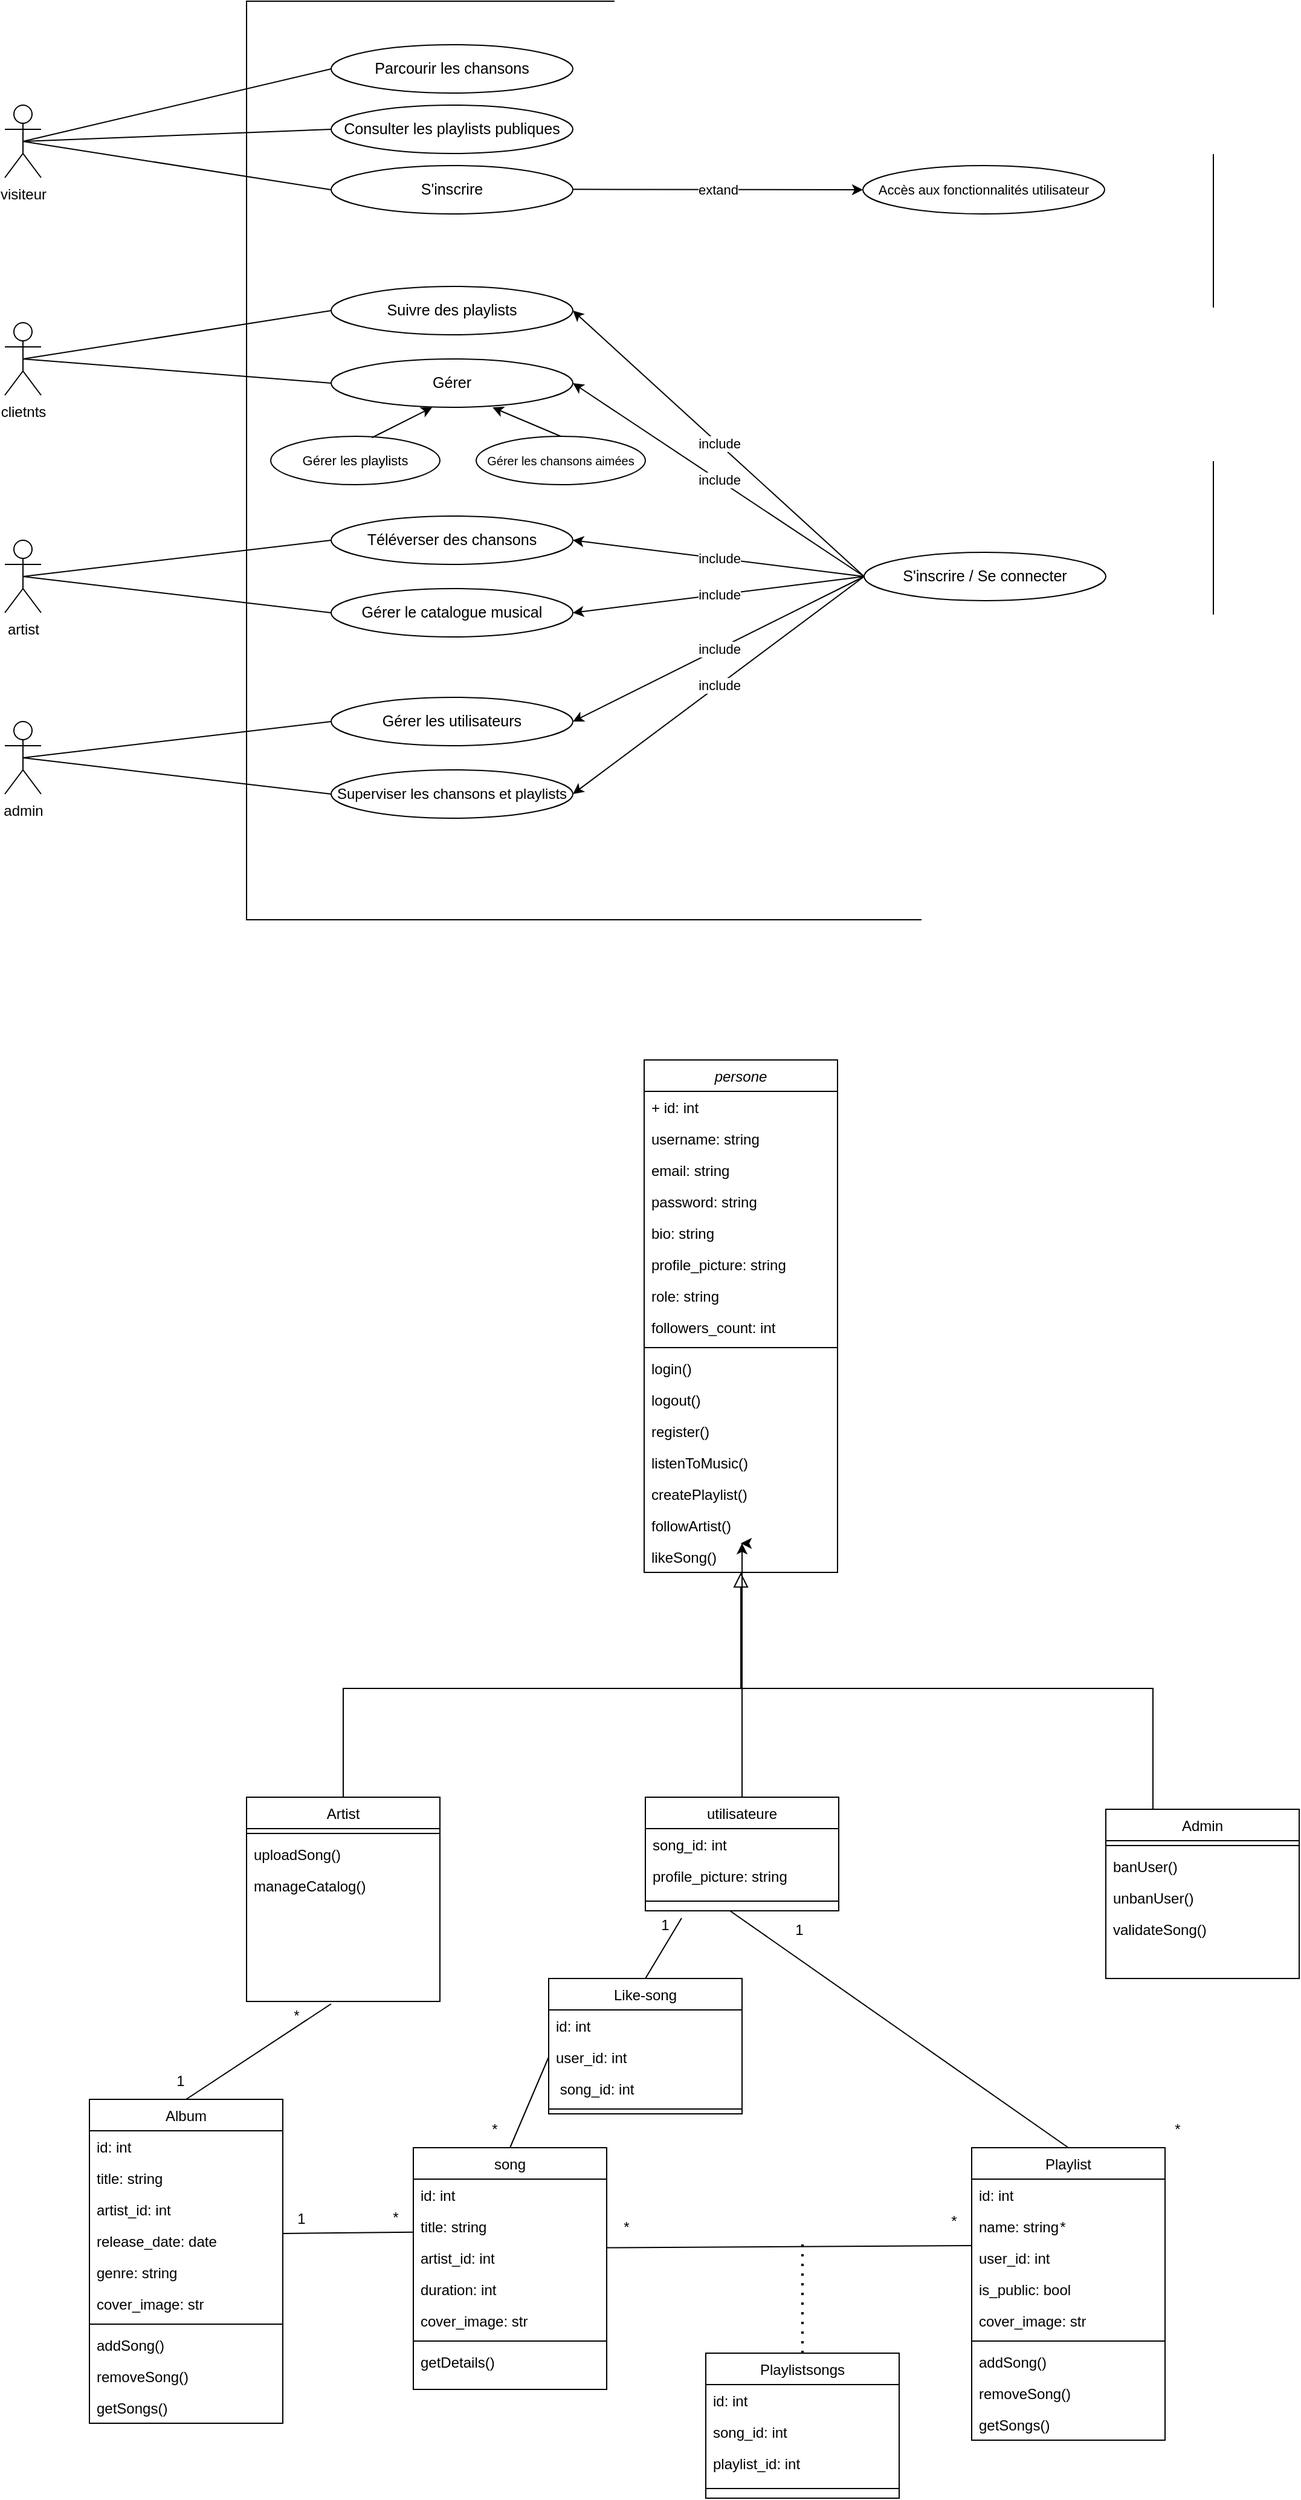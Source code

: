 <mxfile version="26.0.11">
  <diagram name="Page-1" id="Yqp9j384ZSgw9LOX9UVN">
    <mxGraphModel dx="1832" dy="1028" grid="1" gridSize="10" guides="1" tooltips="1" connect="1" arrows="1" fold="1" page="1" pageScale="1" pageWidth="690" pageHeight="980" math="0" shadow="0">
      <root>
        <mxCell id="0" />
        <mxCell id="1" parent="0" />
        <mxCell id="VWK9vV6xKGaI-BZMNO_l-1" value="visiteur" style="shape=umlActor;verticalLabelPosition=bottom;verticalAlign=top;html=1;outlineConnect=0;" parent="1" vertex="1">
          <mxGeometry x="110" y="220" width="30" height="60" as="geometry" />
        </mxCell>
        <mxCell id="VWK9vV6xKGaI-BZMNO_l-2" value="clietnts" style="shape=umlActor;verticalLabelPosition=bottom;verticalAlign=top;html=1;outlineConnect=0;" parent="1" vertex="1">
          <mxGeometry x="110" y="400" width="30" height="60" as="geometry" />
        </mxCell>
        <mxCell id="VWK9vV6xKGaI-BZMNO_l-3" value="admin" style="shape=umlActor;verticalLabelPosition=bottom;verticalAlign=top;html=1;outlineConnect=0;" parent="1" vertex="1">
          <mxGeometry x="110" y="730" width="30" height="60" as="geometry" />
        </mxCell>
        <mxCell id="VWK9vV6xKGaI-BZMNO_l-4" value="" style="rounded=0;whiteSpace=wrap;html=1;" parent="1" vertex="1">
          <mxGeometry x="310" y="134" width="800" height="760" as="geometry" />
        </mxCell>
        <mxCell id="VWK9vV6xKGaI-BZMNO_l-5" value="&lt;pre style=&quot;font-family: var(--ds-font-family-code); overflow: auto; padding: calc(var(--ds-md-zoom)*8px)calc(var(--ds-md-zoom)*12px); text-wrap-mode: wrap; word-break: break-all; font-size: 12.573px; text-align: start; margin-top: 0px !important; margin-bottom: 0px !important;&quot;&gt;Parcourir les chansons&lt;/pre&gt;" style="ellipse;whiteSpace=wrap;html=1;" parent="1" vertex="1">
          <mxGeometry x="380" y="170" width="200" height="40" as="geometry" />
        </mxCell>
        <mxCell id="VWK9vV6xKGaI-BZMNO_l-6" value="&lt;pre style=&quot;font-family: var(--ds-font-family-code); overflow: auto; padding: calc(var(--ds-md-zoom)*8px)calc(var(--ds-md-zoom)*12px); text-wrap-mode: wrap; word-break: break-all; font-size: 12.573px; text-align: start; margin-top: 0px !important; margin-bottom: 0px !important;&quot;&gt;Consulter les playlists publiques&lt;/pre&gt;" style="ellipse;whiteSpace=wrap;html=1;" parent="1" vertex="1">
          <mxGeometry x="380" y="220" width="200" height="40" as="geometry" />
        </mxCell>
        <mxCell id="VWK9vV6xKGaI-BZMNO_l-8" value="&lt;pre style=&quot;font-family: var(--ds-font-family-code); overflow: auto; padding: calc(var(--ds-md-zoom)*8px)calc(var(--ds-md-zoom)*12px); text-wrap-mode: wrap; word-break: break-all; font-size: 12.573px; text-align: start; margin-top: 0px !important; margin-bottom: 0px !important;&quot;&gt;Gérer&lt;/pre&gt;" style="ellipse;whiteSpace=wrap;html=1;" parent="1" vertex="1">
          <mxGeometry x="380" y="430" width="200" height="40" as="geometry" />
        </mxCell>
        <mxCell id="VWK9vV6xKGaI-BZMNO_l-9" value="&lt;pre style=&quot;font-family: var(--ds-font-family-code); overflow: auto; padding: calc(var(--ds-md-zoom)*8px)calc(var(--ds-md-zoom)*12px); text-wrap-mode: wrap; word-break: break-all; font-size: 12.573px; text-align: start; margin-top: 0px !important; margin-bottom: 0px !important;&quot;&gt;Téléverser des chansons&lt;/pre&gt;" style="ellipse;whiteSpace=wrap;html=1;" parent="1" vertex="1">
          <mxGeometry x="380" y="560" width="200" height="40" as="geometry" />
        </mxCell>
        <mxCell id="VWK9vV6xKGaI-BZMNO_l-10" value="&lt;pre style=&quot;font-family: var(--ds-font-family-code); overflow: auto; padding: calc(var(--ds-md-zoom)*8px)calc(var(--ds-md-zoom)*12px); text-wrap-mode: wrap; word-break: break-all; font-size: 12.573px; text-align: start; margin-top: 0px !important; margin-bottom: 0px !important;&quot;&gt;Gérer le catalogue musical&lt;/pre&gt;" style="ellipse;whiteSpace=wrap;html=1;" parent="1" vertex="1">
          <mxGeometry x="380" y="620" width="200" height="40" as="geometry" />
        </mxCell>
        <mxCell id="VWK9vV6xKGaI-BZMNO_l-12" value="&lt;pre style=&quot;font-family: var(--ds-font-family-code); overflow: auto; padding: calc(var(--ds-md-zoom)*8px)calc(var(--ds-md-zoom)*12px); text-wrap-mode: wrap; word-break: break-all; font-size: 12.573px; text-align: start; margin-top: 0px !important; margin-bottom: 0px !important;&quot;&gt;Suivre des playlists&lt;/pre&gt;" style="ellipse;whiteSpace=wrap;html=1;" parent="1" vertex="1">
          <mxGeometry x="380" y="370" width="200" height="40" as="geometry" />
        </mxCell>
        <mxCell id="VWK9vV6xKGaI-BZMNO_l-13" value="artist" style="shape=umlActor;verticalLabelPosition=bottom;verticalAlign=top;html=1;outlineConnect=0;" parent="1" vertex="1">
          <mxGeometry x="110" y="580" width="30" height="60" as="geometry" />
        </mxCell>
        <mxCell id="VWK9vV6xKGaI-BZMNO_l-14" value="&lt;pre style=&quot;font-family: var(--ds-font-family-code); overflow: auto; padding: calc(var(--ds-md-zoom)*8px)calc(var(--ds-md-zoom)*12px); text-wrap-mode: wrap; word-break: break-all; font-size: 12.573px; text-align: start; margin-top: 0px !important; margin-bottom: 0px !important;&quot;&gt;&lt;pre style=&quot;font-family: var(--ds-font-family-code); overflow: auto; padding: calc(var(--ds-md-zoom)*8px)calc(var(--ds-md-zoom)*12px); text-wrap-mode: wrap; word-break: break-all; margin-top: 0px !important; margin-bottom: 0px !important;&quot;&gt;Gérer les utilisateurs&lt;/pre&gt;&lt;/pre&gt;" style="ellipse;whiteSpace=wrap;html=1;" parent="1" vertex="1">
          <mxGeometry x="380" y="710" width="200" height="40" as="geometry" />
        </mxCell>
        <mxCell id="VWK9vV6xKGaI-BZMNO_l-15" value="&lt;pre style=&quot;font-family: var(--ds-font-family-code); overflow: auto; padding: calc(var(--ds-md-zoom)*8px)calc(var(--ds-md-zoom)*12px); text-wrap-mode: wrap; word-break: break-all; text-align: start; margin-top: 0px !important; margin-bottom: 0px !important;&quot;&gt;&lt;pre style=&quot;font-family: var(--ds-font-family-code); overflow: auto; padding: calc(var(--ds-md-zoom)*8px)calc(var(--ds-md-zoom)*12px); text-wrap-mode: wrap; word-break: break-all; margin-top: 0px !important; margin-bottom: 0px !important;&quot;&gt;&lt;font&gt;Superviser les chansons et playlists&lt;/font&gt;&lt;/pre&gt;&lt;/pre&gt;" style="ellipse;whiteSpace=wrap;html=1;" parent="1" vertex="1">
          <mxGeometry x="380" y="770" width="200" height="40" as="geometry" />
        </mxCell>
        <mxCell id="VWK9vV6xKGaI-BZMNO_l-16" value="" style="endArrow=none;html=1;rounded=0;exitX=0.5;exitY=0.5;exitDx=0;exitDy=0;exitPerimeter=0;entryX=0;entryY=0.5;entryDx=0;entryDy=0;" parent="1" source="VWK9vV6xKGaI-BZMNO_l-1" target="VWK9vV6xKGaI-BZMNO_l-5" edge="1">
          <mxGeometry width="50" height="50" relative="1" as="geometry">
            <mxPoint x="590" y="470" as="sourcePoint" />
            <mxPoint x="640" y="420" as="targetPoint" />
          </mxGeometry>
        </mxCell>
        <mxCell id="VWK9vV6xKGaI-BZMNO_l-18" value="" style="endArrow=none;html=1;rounded=0;exitX=0.5;exitY=0.5;exitDx=0;exitDy=0;exitPerimeter=0;entryX=0;entryY=0.5;entryDx=0;entryDy=0;" parent="1" source="VWK9vV6xKGaI-BZMNO_l-1" target="VWK9vV6xKGaI-BZMNO_l-6" edge="1">
          <mxGeometry width="50" height="50" relative="1" as="geometry">
            <mxPoint x="135" y="260" as="sourcePoint" />
            <mxPoint x="390" y="220" as="targetPoint" />
          </mxGeometry>
        </mxCell>
        <mxCell id="VWK9vV6xKGaI-BZMNO_l-20" value="" style="endArrow=none;html=1;rounded=0;exitX=0.5;exitY=0.5;exitDx=0;exitDy=0;exitPerimeter=0;entryX=0;entryY=0.5;entryDx=0;entryDy=0;" parent="1" source="VWK9vV6xKGaI-BZMNO_l-2" target="VWK9vV6xKGaI-BZMNO_l-8" edge="1">
          <mxGeometry width="50" height="50" relative="1" as="geometry">
            <mxPoint x="135" y="440" as="sourcePoint" />
            <mxPoint x="390" y="370" as="targetPoint" />
          </mxGeometry>
        </mxCell>
        <mxCell id="VWK9vV6xKGaI-BZMNO_l-22" value="" style="endArrow=none;html=1;rounded=0;exitX=0.5;exitY=0.5;exitDx=0;exitDy=0;exitPerimeter=0;entryX=0;entryY=0.5;entryDx=0;entryDy=0;" parent="1" source="VWK9vV6xKGaI-BZMNO_l-2" target="VWK9vV6xKGaI-BZMNO_l-12" edge="1">
          <mxGeometry width="50" height="50" relative="1" as="geometry">
            <mxPoint x="135" y="440" as="sourcePoint" />
            <mxPoint x="390" y="473" as="targetPoint" />
          </mxGeometry>
        </mxCell>
        <mxCell id="VWK9vV6xKGaI-BZMNO_l-23" value="" style="endArrow=none;html=1;rounded=0;exitX=0.5;exitY=0.5;exitDx=0;exitDy=0;exitPerimeter=0;entryX=0;entryY=0.5;entryDx=0;entryDy=0;" parent="1" source="VWK9vV6xKGaI-BZMNO_l-13" target="VWK9vV6xKGaI-BZMNO_l-9" edge="1">
          <mxGeometry width="50" height="50" relative="1" as="geometry">
            <mxPoint x="135" y="440" as="sourcePoint" />
            <mxPoint x="390" y="524" as="targetPoint" />
          </mxGeometry>
        </mxCell>
        <mxCell id="VWK9vV6xKGaI-BZMNO_l-24" value="" style="endArrow=none;html=1;rounded=0;exitX=0.5;exitY=0.5;exitDx=0;exitDy=0;exitPerimeter=0;entryX=0;entryY=0.5;entryDx=0;entryDy=0;" parent="1" source="VWK9vV6xKGaI-BZMNO_l-13" target="VWK9vV6xKGaI-BZMNO_l-10" edge="1">
          <mxGeometry width="50" height="50" relative="1" as="geometry">
            <mxPoint x="135" y="620" as="sourcePoint" />
            <mxPoint x="390" y="604" as="targetPoint" />
          </mxGeometry>
        </mxCell>
        <mxCell id="VWK9vV6xKGaI-BZMNO_l-25" value="" style="endArrow=none;html=1;rounded=0;exitX=0.5;exitY=0.5;exitDx=0;exitDy=0;exitPerimeter=0;entryX=0;entryY=0.5;entryDx=0;entryDy=0;" parent="1" source="VWK9vV6xKGaI-BZMNO_l-3" target="VWK9vV6xKGaI-BZMNO_l-14" edge="1">
          <mxGeometry width="50" height="50" relative="1" as="geometry">
            <mxPoint x="135" y="620" as="sourcePoint" />
            <mxPoint x="390" y="650" as="targetPoint" />
          </mxGeometry>
        </mxCell>
        <mxCell id="VWK9vV6xKGaI-BZMNO_l-26" value="" style="endArrow=none;html=1;rounded=0;exitX=0.5;exitY=0.5;exitDx=0;exitDy=0;exitPerimeter=0;entryX=0;entryY=0.5;entryDx=0;entryDy=0;" parent="1" source="VWK9vV6xKGaI-BZMNO_l-3" target="VWK9vV6xKGaI-BZMNO_l-15" edge="1">
          <mxGeometry width="50" height="50" relative="1" as="geometry">
            <mxPoint x="135" y="780" as="sourcePoint" />
            <mxPoint x="390" y="750" as="targetPoint" />
          </mxGeometry>
        </mxCell>
        <mxCell id="VWK9vV6xKGaI-BZMNO_l-27" value="&lt;pre style=&quot;font-family: var(--ds-font-family-code); overflow: auto; padding: calc(var(--ds-md-zoom)*8px)calc(var(--ds-md-zoom)*12px); text-wrap-mode: wrap; word-break: break-all; font-size: 12.573px; text-align: start; margin-top: 0px !important; margin-bottom: 0px !important;&quot;&gt;S&#39;inscrire&lt;/pre&gt;" style="ellipse;whiteSpace=wrap;html=1;" parent="1" vertex="1">
          <mxGeometry x="380" y="270" width="200" height="40" as="geometry" />
        </mxCell>
        <mxCell id="VWK9vV6xKGaI-BZMNO_l-28" value="" style="endArrow=none;html=1;rounded=0;exitX=0.5;exitY=0.5;exitDx=0;exitDy=0;exitPerimeter=0;entryX=0;entryY=0.5;entryDx=0;entryDy=0;" parent="1" source="VWK9vV6xKGaI-BZMNO_l-1" target="VWK9vV6xKGaI-BZMNO_l-27" edge="1">
          <mxGeometry width="50" height="50" relative="1" as="geometry">
            <mxPoint x="135" y="260" as="sourcePoint" />
            <mxPoint x="390" y="250" as="targetPoint" />
          </mxGeometry>
        </mxCell>
        <mxCell id="VWK9vV6xKGaI-BZMNO_l-29" value="" style="endArrow=classic;html=1;rounded=0;entryX=0;entryY=0.5;entryDx=0;entryDy=0;" parent="1" target="VWK9vV6xKGaI-BZMNO_l-31" edge="1">
          <mxGeometry relative="1" as="geometry">
            <mxPoint x="580" y="289.66" as="sourcePoint" />
            <mxPoint x="680" y="290" as="targetPoint" />
          </mxGeometry>
        </mxCell>
        <mxCell id="VWK9vV6xKGaI-BZMNO_l-30" value="extand" style="edgeLabel;resizable=0;html=1;;align=center;verticalAlign=middle;" parent="VWK9vV6xKGaI-BZMNO_l-29" connectable="0" vertex="1">
          <mxGeometry relative="1" as="geometry" />
        </mxCell>
        <mxCell id="VWK9vV6xKGaI-BZMNO_l-31" value="&lt;pre style=&quot;font-family: var(--ds-font-family-code); overflow: auto; padding: calc(var(--ds-md-zoom)*8px)calc(var(--ds-md-zoom)*12px); text-wrap-mode: wrap; word-break: break-all; text-align: start; margin-top: 0px !important; margin-bottom: 0px !important;&quot;&gt;&lt;font style=&quot;font-size: 11px;&quot;&gt;Accès aux fonctionnalités utilisateur&lt;/font&gt;&lt;/pre&gt;" style="ellipse;whiteSpace=wrap;html=1;" parent="1" vertex="1">
          <mxGeometry x="820" y="270" width="200" height="40" as="geometry" />
        </mxCell>
        <mxCell id="VWK9vV6xKGaI-BZMNO_l-34" value="persone" style="swimlane;fontStyle=2;align=center;verticalAlign=top;childLayout=stackLayout;horizontal=1;startSize=26;horizontalStack=0;resizeParent=1;resizeLast=0;collapsible=1;marginBottom=0;rounded=0;shadow=0;strokeWidth=1;" parent="1" vertex="1">
          <mxGeometry x="639" y="1010" width="160" height="424" as="geometry">
            <mxRectangle x="230" y="140" width="160" height="26" as="alternateBounds" />
          </mxGeometry>
        </mxCell>
        <mxCell id="VWK9vV6xKGaI-BZMNO_l-35" value="+ id: int" style="text;align=left;verticalAlign=top;spacingLeft=4;spacingRight=4;overflow=hidden;rotatable=0;points=[[0,0.5],[1,0.5]];portConstraint=eastwest;" parent="VWK9vV6xKGaI-BZMNO_l-34" vertex="1">
          <mxGeometry y="26" width="160" height="26" as="geometry" />
        </mxCell>
        <mxCell id="VWK9vV6xKGaI-BZMNO_l-36" value="username: string" style="text;align=left;verticalAlign=top;spacingLeft=4;spacingRight=4;overflow=hidden;rotatable=0;points=[[0,0.5],[1,0.5]];portConstraint=eastwest;rounded=0;shadow=0;html=0;" parent="VWK9vV6xKGaI-BZMNO_l-34" vertex="1">
          <mxGeometry y="52" width="160" height="26" as="geometry" />
        </mxCell>
        <mxCell id="VWK9vV6xKGaI-BZMNO_l-37" value="email: string " style="text;align=left;verticalAlign=top;spacingLeft=4;spacingRight=4;overflow=hidden;rotatable=0;points=[[0,0.5],[1,0.5]];portConstraint=eastwest;rounded=0;shadow=0;html=0;" parent="VWK9vV6xKGaI-BZMNO_l-34" vertex="1">
          <mxGeometry y="78" width="160" height="26" as="geometry" />
        </mxCell>
        <mxCell id="VWK9vV6xKGaI-BZMNO_l-38" value="password: string" style="text;align=left;verticalAlign=top;spacingLeft=4;spacingRight=4;overflow=hidden;rotatable=0;points=[[0,0.5],[1,0.5]];portConstraint=eastwest;rounded=0;shadow=0;html=0;" parent="VWK9vV6xKGaI-BZMNO_l-34" vertex="1">
          <mxGeometry y="104" width="160" height="26" as="geometry" />
        </mxCell>
        <mxCell id="VWK9vV6xKGaI-BZMNO_l-142" value="bio: string      " style="text;align=left;verticalAlign=top;spacingLeft=4;spacingRight=4;overflow=hidden;rotatable=0;points=[[0,0.5],[1,0.5]];portConstraint=eastwest;fontStyle=0" parent="VWK9vV6xKGaI-BZMNO_l-34" vertex="1">
          <mxGeometry y="130" width="160" height="26" as="geometry" />
        </mxCell>
        <mxCell id="VWK9vV6xKGaI-BZMNO_l-143" value="profile_picture: string" style="text;align=left;verticalAlign=top;spacingLeft=4;spacingRight=4;overflow=hidden;rotatable=0;points=[[0,0.5],[1,0.5]];portConstraint=eastwest;fontStyle=0" parent="VWK9vV6xKGaI-BZMNO_l-34" vertex="1">
          <mxGeometry y="156" width="160" height="26" as="geometry" />
        </mxCell>
        <mxCell id="VWK9vV6xKGaI-BZMNO_l-39" value="role: string " style="text;align=left;verticalAlign=top;spacingLeft=4;spacingRight=4;overflow=hidden;rotatable=0;points=[[0,0.5],[1,0.5]];portConstraint=eastwest;rounded=0;shadow=0;html=0;" parent="VWK9vV6xKGaI-BZMNO_l-34" vertex="1">
          <mxGeometry y="182" width="160" height="26" as="geometry" />
        </mxCell>
        <mxCell id="VWK9vV6xKGaI-BZMNO_l-144" value="followers_count: int " style="text;align=left;verticalAlign=top;spacingLeft=4;spacingRight=4;overflow=hidden;rotatable=0;points=[[0,0.5],[1,0.5]];portConstraint=eastwest;fontStyle=0" parent="VWK9vV6xKGaI-BZMNO_l-34" vertex="1">
          <mxGeometry y="208" width="160" height="26" as="geometry" />
        </mxCell>
        <mxCell id="VWK9vV6xKGaI-BZMNO_l-40" value="" style="line;html=1;strokeWidth=1;align=left;verticalAlign=middle;spacingTop=-1;spacingLeft=3;spacingRight=3;rotatable=0;labelPosition=right;points=[];portConstraint=eastwest;" parent="VWK9vV6xKGaI-BZMNO_l-34" vertex="1">
          <mxGeometry y="234" width="160" height="8" as="geometry" />
        </mxCell>
        <mxCell id="VWK9vV6xKGaI-BZMNO_l-41" value="login()  " style="text;align=left;verticalAlign=top;spacingLeft=4;spacingRight=4;overflow=hidden;rotatable=0;points=[[0,0.5],[1,0.5]];portConstraint=eastwest;" parent="VWK9vV6xKGaI-BZMNO_l-34" vertex="1">
          <mxGeometry y="242" width="160" height="26" as="geometry" />
        </mxCell>
        <mxCell id="VWK9vV6xKGaI-BZMNO_l-42" value="logout()" style="text;align=left;verticalAlign=top;spacingLeft=4;spacingRight=4;overflow=hidden;rotatable=0;points=[[0,0.5],[1,0.5]];portConstraint=eastwest;" parent="VWK9vV6xKGaI-BZMNO_l-34" vertex="1">
          <mxGeometry y="268" width="160" height="26" as="geometry" />
        </mxCell>
        <mxCell id="VWK9vV6xKGaI-BZMNO_l-137" value="register()" style="text;align=left;verticalAlign=top;spacingLeft=4;spacingRight=4;overflow=hidden;rotatable=0;points=[[0,0.5],[1,0.5]];portConstraint=eastwest;" parent="VWK9vV6xKGaI-BZMNO_l-34" vertex="1">
          <mxGeometry y="294" width="160" height="26" as="geometry" />
        </mxCell>
        <mxCell id="VWK9vV6xKGaI-BZMNO_l-138" value="listenToMusic()" style="text;align=left;verticalAlign=top;spacingLeft=4;spacingRight=4;overflow=hidden;rotatable=0;points=[[0,0.5],[1,0.5]];portConstraint=eastwest;" parent="VWK9vV6xKGaI-BZMNO_l-34" vertex="1">
          <mxGeometry y="320" width="160" height="26" as="geometry" />
        </mxCell>
        <mxCell id="VWK9vV6xKGaI-BZMNO_l-139" value="createPlaylist()" style="text;align=left;verticalAlign=top;spacingLeft=4;spacingRight=4;overflow=hidden;rotatable=0;points=[[0,0.5],[1,0.5]];portConstraint=eastwest;" parent="VWK9vV6xKGaI-BZMNO_l-34" vertex="1">
          <mxGeometry y="346" width="160" height="26" as="geometry" />
        </mxCell>
        <mxCell id="VWK9vV6xKGaI-BZMNO_l-140" value="followArtist()" style="text;align=left;verticalAlign=top;spacingLeft=4;spacingRight=4;overflow=hidden;rotatable=0;points=[[0,0.5],[1,0.5]];portConstraint=eastwest;" parent="VWK9vV6xKGaI-BZMNO_l-34" vertex="1">
          <mxGeometry y="372" width="160" height="26" as="geometry" />
        </mxCell>
        <mxCell id="VWK9vV6xKGaI-BZMNO_l-141" value="likeSong()  " style="text;align=left;verticalAlign=top;spacingLeft=4;spacingRight=4;overflow=hidden;rotatable=0;points=[[0,0.5],[1,0.5]];portConstraint=eastwest;" parent="VWK9vV6xKGaI-BZMNO_l-34" vertex="1">
          <mxGeometry y="398" width="160" height="26" as="geometry" />
        </mxCell>
        <mxCell id="VWK9vV6xKGaI-BZMNO_l-43" value="Artist" style="swimlane;fontStyle=0;align=center;verticalAlign=top;childLayout=stackLayout;horizontal=1;startSize=26;horizontalStack=0;resizeParent=1;resizeLast=0;collapsible=1;marginBottom=0;rounded=0;shadow=0;strokeWidth=1;" parent="1" vertex="1">
          <mxGeometry x="310" y="1620" width="160" height="169" as="geometry">
            <mxRectangle x="130" y="380" width="160" height="26" as="alternateBounds" />
          </mxGeometry>
        </mxCell>
        <mxCell id="VWK9vV6xKGaI-BZMNO_l-44" value="" style="line;html=1;strokeWidth=1;align=left;verticalAlign=middle;spacingTop=-1;spacingLeft=3;spacingRight=3;rotatable=0;labelPosition=right;points=[];portConstraint=eastwest;" parent="VWK9vV6xKGaI-BZMNO_l-43" vertex="1">
          <mxGeometry y="26" width="160" height="8" as="geometry" />
        </mxCell>
        <mxCell id="VWK9vV6xKGaI-BZMNO_l-45" value="uploadSong()" style="text;align=left;verticalAlign=top;spacingLeft=4;spacingRight=4;overflow=hidden;rotatable=0;points=[[0,0.5],[1,0.5]];portConstraint=eastwest;fontStyle=0" parent="VWK9vV6xKGaI-BZMNO_l-43" vertex="1">
          <mxGeometry y="34" width="160" height="26" as="geometry" />
        </mxCell>
        <mxCell id="VWK9vV6xKGaI-BZMNO_l-46" value="manageCatalog()  " style="text;align=left;verticalAlign=top;spacingLeft=4;spacingRight=4;overflow=hidden;rotatable=0;points=[[0,0.5],[1,0.5]];portConstraint=eastwest;" parent="VWK9vV6xKGaI-BZMNO_l-43" vertex="1">
          <mxGeometry y="60" width="160" height="26" as="geometry" />
        </mxCell>
        <mxCell id="VWK9vV6xKGaI-BZMNO_l-48" value="" style="endArrow=block;endSize=10;endFill=0;shadow=0;strokeWidth=1;rounded=0;curved=0;edgeStyle=elbowEdgeStyle;elbow=vertical;exitX=0.5;exitY=0;exitDx=0;exitDy=0;" parent="1" source="VWK9vV6xKGaI-BZMNO_l-43" target="VWK9vV6xKGaI-BZMNO_l-34" edge="1">
          <mxGeometry width="160" relative="1" as="geometry">
            <mxPoint x="380" y="1373" as="sourcePoint" />
            <mxPoint x="380" y="1373" as="targetPoint" />
            <Array as="points">
              <mxPoint x="500" y="1530" />
            </Array>
          </mxGeometry>
        </mxCell>
        <mxCell id="VWK9vV6xKGaI-BZMNO_l-68" style="edgeStyle=orthogonalEdgeStyle;rounded=0;orthogonalLoop=1;jettySize=auto;html=1;exitX=0.5;exitY=0;exitDx=0;exitDy=0;" parent="1" edge="1">
          <mxGeometry relative="1" as="geometry">
            <mxPoint x="1061" y="1630" as="sourcePoint" />
            <Array as="points">
              <mxPoint x="1060" y="1630" />
              <mxPoint x="1060" y="1530" />
              <mxPoint x="720" y="1530" />
              <mxPoint x="720" y="1410" />
            </Array>
            <mxPoint x="719" y="1410" as="targetPoint" />
          </mxGeometry>
        </mxCell>
        <mxCell id="VWK9vV6xKGaI-BZMNO_l-70" value="Admin" style="swimlane;fontStyle=0;align=center;verticalAlign=top;childLayout=stackLayout;horizontal=1;startSize=26;horizontalStack=0;resizeParent=1;resizeLast=0;collapsible=1;marginBottom=0;rounded=0;shadow=0;strokeWidth=1;" parent="1" vertex="1">
          <mxGeometry x="1021" y="1630" width="160" height="140" as="geometry">
            <mxRectangle x="340" y="380" width="170" height="26" as="alternateBounds" />
          </mxGeometry>
        </mxCell>
        <mxCell id="VWK9vV6xKGaI-BZMNO_l-71" value="" style="line;html=1;strokeWidth=1;align=left;verticalAlign=middle;spacingTop=-1;spacingLeft=3;spacingRight=3;rotatable=0;labelPosition=right;points=[];portConstraint=eastwest;" parent="VWK9vV6xKGaI-BZMNO_l-70" vertex="1">
          <mxGeometry y="26" width="160" height="8" as="geometry" />
        </mxCell>
        <mxCell id="VWK9vV6xKGaI-BZMNO_l-72" value="banUser()" style="text;align=left;verticalAlign=top;spacingLeft=4;spacingRight=4;overflow=hidden;rotatable=0;points=[[0,0.5],[1,0.5]];portConstraint=eastwest;" parent="VWK9vV6xKGaI-BZMNO_l-70" vertex="1">
          <mxGeometry y="34" width="160" height="26" as="geometry" />
        </mxCell>
        <mxCell id="VWK9vV6xKGaI-BZMNO_l-73" value="unbanUser() " style="text;align=left;verticalAlign=top;spacingLeft=4;spacingRight=4;overflow=hidden;rotatable=0;points=[[0,0.5],[1,0.5]];portConstraint=eastwest;" parent="VWK9vV6xKGaI-BZMNO_l-70" vertex="1">
          <mxGeometry y="60" width="160" height="26" as="geometry" />
        </mxCell>
        <mxCell id="VWK9vV6xKGaI-BZMNO_l-74" value="validateSong()" style="text;align=left;verticalAlign=top;spacingLeft=4;spacingRight=4;overflow=hidden;rotatable=0;points=[[0,0.5],[1,0.5]];portConstraint=eastwest;" parent="VWK9vV6xKGaI-BZMNO_l-70" vertex="1">
          <mxGeometry y="86" width="160" height="26" as="geometry" />
        </mxCell>
        <mxCell id="VWK9vV6xKGaI-BZMNO_l-113" value="&lt;pre style=&quot;font-family: var(--ds-font-family-code); overflow: auto; padding: calc(var(--ds-md-zoom)*8px)calc(var(--ds-md-zoom)*12px); text-wrap-mode: wrap; word-break: break-all; font-size: 12.573px; text-align: start; margin-top: 0px !important; margin-bottom: 0px !important;&quot;&gt;S&#39;inscrire / Se connecter&lt;/pre&gt;" style="ellipse;whiteSpace=wrap;html=1;" parent="1" vertex="1">
          <mxGeometry x="821" y="590" width="200" height="40" as="geometry" />
        </mxCell>
        <mxCell id="VWK9vV6xKGaI-BZMNO_l-117" value="" style="endArrow=classic;html=1;rounded=0;exitX=0;exitY=0.5;exitDx=0;exitDy=0;entryX=1;entryY=0.5;entryDx=0;entryDy=0;" parent="1" source="VWK9vV6xKGaI-BZMNO_l-113" target="VWK9vV6xKGaI-BZMNO_l-12" edge="1">
          <mxGeometry relative="1" as="geometry">
            <mxPoint x="530" y="610" as="sourcePoint" />
            <mxPoint x="630" y="610" as="targetPoint" />
          </mxGeometry>
        </mxCell>
        <mxCell id="VWK9vV6xKGaI-BZMNO_l-118" value="include" style="edgeLabel;resizable=0;html=1;;align=center;verticalAlign=middle;" parent="VWK9vV6xKGaI-BZMNO_l-117" connectable="0" vertex="1">
          <mxGeometry relative="1" as="geometry" />
        </mxCell>
        <mxCell id="VWK9vV6xKGaI-BZMNO_l-119" value="" style="endArrow=classic;html=1;rounded=0;exitX=0;exitY=0.5;exitDx=0;exitDy=0;entryX=1;entryY=0.5;entryDx=0;entryDy=0;" parent="1" source="VWK9vV6xKGaI-BZMNO_l-113" target="VWK9vV6xKGaI-BZMNO_l-8" edge="1">
          <mxGeometry relative="1" as="geometry">
            <mxPoint x="830" y="620" as="sourcePoint" />
            <mxPoint x="590" y="400" as="targetPoint" />
          </mxGeometry>
        </mxCell>
        <mxCell id="VWK9vV6xKGaI-BZMNO_l-120" value="include" style="edgeLabel;resizable=0;html=1;;align=center;verticalAlign=middle;" parent="VWK9vV6xKGaI-BZMNO_l-119" connectable="0" vertex="1">
          <mxGeometry relative="1" as="geometry" />
        </mxCell>
        <mxCell id="VWK9vV6xKGaI-BZMNO_l-123" value="" style="endArrow=classic;html=1;rounded=0;exitX=0;exitY=0.5;exitDx=0;exitDy=0;entryX=1;entryY=0.5;entryDx=0;entryDy=0;" parent="1" source="VWK9vV6xKGaI-BZMNO_l-113" target="VWK9vV6xKGaI-BZMNO_l-9" edge="1">
          <mxGeometry relative="1" as="geometry">
            <mxPoint x="840" y="630" as="sourcePoint" />
            <mxPoint x="600" y="461" as="targetPoint" />
          </mxGeometry>
        </mxCell>
        <mxCell id="VWK9vV6xKGaI-BZMNO_l-124" value="include" style="edgeLabel;resizable=0;html=1;;align=center;verticalAlign=middle;" parent="VWK9vV6xKGaI-BZMNO_l-123" connectable="0" vertex="1">
          <mxGeometry relative="1" as="geometry" />
        </mxCell>
        <mxCell id="VWK9vV6xKGaI-BZMNO_l-125" value="" style="endArrow=classic;html=1;rounded=0;exitX=0;exitY=0.5;exitDx=0;exitDy=0;entryX=1;entryY=0.5;entryDx=0;entryDy=0;" parent="1" source="VWK9vV6xKGaI-BZMNO_l-113" target="VWK9vV6xKGaI-BZMNO_l-10" edge="1">
          <mxGeometry relative="1" as="geometry">
            <mxPoint x="850" y="640" as="sourcePoint" />
            <mxPoint x="610" y="471" as="targetPoint" />
          </mxGeometry>
        </mxCell>
        <mxCell id="VWK9vV6xKGaI-BZMNO_l-126" value="include" style="edgeLabel;resizable=0;html=1;;align=center;verticalAlign=middle;" parent="VWK9vV6xKGaI-BZMNO_l-125" connectable="0" vertex="1">
          <mxGeometry relative="1" as="geometry" />
        </mxCell>
        <mxCell id="VWK9vV6xKGaI-BZMNO_l-127" value="" style="endArrow=classic;html=1;rounded=0;exitX=0;exitY=0.5;exitDx=0;exitDy=0;entryX=1;entryY=0.5;entryDx=0;entryDy=0;" parent="1" source="VWK9vV6xKGaI-BZMNO_l-113" target="VWK9vV6xKGaI-BZMNO_l-14" edge="1">
          <mxGeometry relative="1" as="geometry">
            <mxPoint x="860" y="650" as="sourcePoint" />
            <mxPoint x="620" y="481" as="targetPoint" />
          </mxGeometry>
        </mxCell>
        <mxCell id="VWK9vV6xKGaI-BZMNO_l-128" value="include" style="edgeLabel;resizable=0;html=1;;align=center;verticalAlign=middle;" parent="VWK9vV6xKGaI-BZMNO_l-127" connectable="0" vertex="1">
          <mxGeometry relative="1" as="geometry" />
        </mxCell>
        <mxCell id="VWK9vV6xKGaI-BZMNO_l-131" value="" style="endArrow=classic;html=1;rounded=0;entryX=1;entryY=0.5;entryDx=0;entryDy=0;exitX=0;exitY=0.5;exitDx=0;exitDy=0;" parent="1" source="VWK9vV6xKGaI-BZMNO_l-113" target="VWK9vV6xKGaI-BZMNO_l-15" edge="1">
          <mxGeometry relative="1" as="geometry">
            <mxPoint x="820" y="610" as="sourcePoint" />
            <mxPoint x="630" y="491" as="targetPoint" />
          </mxGeometry>
        </mxCell>
        <mxCell id="VWK9vV6xKGaI-BZMNO_l-132" value="include" style="edgeLabel;resizable=0;html=1;;align=center;verticalAlign=middle;" parent="VWK9vV6xKGaI-BZMNO_l-131" connectable="0" vertex="1">
          <mxGeometry relative="1" as="geometry" />
        </mxCell>
        <mxCell id="VWK9vV6xKGaI-BZMNO_l-133" value="&lt;pre style=&quot;font-family: var(--ds-font-family-code); overflow: auto; padding: calc(var(--ds-md-zoom)*8px)calc(var(--ds-md-zoom)*12px); text-wrap-mode: wrap; word-break: break-all; text-align: start; margin-top: 0px !important; margin-bottom: 0px !important;&quot;&gt;&lt;font style=&quot;font-size: 11px;&quot;&gt;Gérer les playlists&lt;/font&gt;&lt;/pre&gt;" style="ellipse;whiteSpace=wrap;html=1;" parent="1" vertex="1">
          <mxGeometry x="330" y="494" width="140" height="40" as="geometry" />
        </mxCell>
        <mxCell id="VWK9vV6xKGaI-BZMNO_l-134" value="&lt;pre style=&quot;font-family: var(--ds-font-family-code); overflow: auto; padding: calc(var(--ds-md-zoom)*8px)calc(var(--ds-md-zoom)*12px); text-wrap-mode: wrap; word-break: break-all; text-align: start; margin-top: 0px !important; margin-bottom: 0px !important;&quot;&gt;&lt;font style=&quot;font-size: 10px;&quot;&gt;Gérer les chansons aimées&lt;/font&gt;&lt;/pre&gt;" style="ellipse;whiteSpace=wrap;html=1;" parent="1" vertex="1">
          <mxGeometry x="500" y="494" width="140" height="40" as="geometry" />
        </mxCell>
        <mxCell id="VWK9vV6xKGaI-BZMNO_l-146" value="song" style="swimlane;fontStyle=0;align=center;verticalAlign=top;childLayout=stackLayout;horizontal=1;startSize=26;horizontalStack=0;resizeParent=1;resizeLast=0;collapsible=1;marginBottom=0;rounded=0;shadow=0;strokeWidth=1;" parent="1" vertex="1">
          <mxGeometry x="448" y="1910" width="160" height="200" as="geometry">
            <mxRectangle x="130" y="380" width="160" height="26" as="alternateBounds" />
          </mxGeometry>
        </mxCell>
        <mxCell id="VWK9vV6xKGaI-BZMNO_l-147" value="id: int       " style="text;align=left;verticalAlign=top;spacingLeft=4;spacingRight=4;overflow=hidden;rotatable=0;points=[[0,0.5],[1,0.5]];portConstraint=eastwest;fontStyle=0" parent="VWK9vV6xKGaI-BZMNO_l-146" vertex="1">
          <mxGeometry y="26" width="160" height="26" as="geometry" />
        </mxCell>
        <mxCell id="VWK9vV6xKGaI-BZMNO_l-148" value="title: string" style="text;align=left;verticalAlign=top;spacingLeft=4;spacingRight=4;overflow=hidden;rotatable=0;points=[[0,0.5],[1,0.5]];portConstraint=eastwest;fontStyle=0" parent="VWK9vV6xKGaI-BZMNO_l-146" vertex="1">
          <mxGeometry y="52" width="160" height="26" as="geometry" />
        </mxCell>
        <mxCell id="VWK9vV6xKGaI-BZMNO_l-149" value="artist_id: int" style="text;align=left;verticalAlign=top;spacingLeft=4;spacingRight=4;overflow=hidden;rotatable=0;points=[[0,0.5],[1,0.5]];portConstraint=eastwest;fontStyle=0" parent="VWK9vV6xKGaI-BZMNO_l-146" vertex="1">
          <mxGeometry y="78" width="160" height="26" as="geometry" />
        </mxCell>
        <mxCell id="VWK9vV6xKGaI-BZMNO_l-156" value="duration: int" style="text;align=left;verticalAlign=top;spacingLeft=4;spacingRight=4;overflow=hidden;rotatable=0;points=[[0,0.5],[1,0.5]];portConstraint=eastwest;fontStyle=0" parent="VWK9vV6xKGaI-BZMNO_l-146" vertex="1">
          <mxGeometry y="104" width="160" height="26" as="geometry" />
        </mxCell>
        <mxCell id="VWK9vV6xKGaI-BZMNO_l-157" value="cover_image: str" style="text;align=left;verticalAlign=top;spacingLeft=4;spacingRight=4;overflow=hidden;rotatable=0;points=[[0,0.5],[1,0.5]];portConstraint=eastwest;fontStyle=0" parent="VWK9vV6xKGaI-BZMNO_l-146" vertex="1">
          <mxGeometry y="130" width="160" height="26" as="geometry" />
        </mxCell>
        <mxCell id="VWK9vV6xKGaI-BZMNO_l-150" value="" style="line;html=1;strokeWidth=1;align=left;verticalAlign=middle;spacingTop=-1;spacingLeft=3;spacingRight=3;rotatable=0;labelPosition=right;points=[];portConstraint=eastwest;" parent="VWK9vV6xKGaI-BZMNO_l-146" vertex="1">
          <mxGeometry y="156" width="160" height="8" as="geometry" />
        </mxCell>
        <mxCell id="VWK9vV6xKGaI-BZMNO_l-151" value="getDetails() " style="text;align=left;verticalAlign=top;spacingLeft=4;spacingRight=4;overflow=hidden;rotatable=0;points=[[0,0.5],[1,0.5]];portConstraint=eastwest;fontStyle=0" parent="VWK9vV6xKGaI-BZMNO_l-146" vertex="1">
          <mxGeometry y="164" width="160" height="26" as="geometry" />
        </mxCell>
        <mxCell id="VWK9vV6xKGaI-BZMNO_l-153" value="" style="endArrow=none;html=1;rounded=0;exitX=0.5;exitY=0;exitDx=0;exitDy=0;" parent="1" source="VWK9vV6xKGaI-BZMNO_l-191" edge="1">
          <mxGeometry width="50" height="50" relative="1" as="geometry">
            <mxPoint x="390" y="1870" as="sourcePoint" />
            <mxPoint x="380" y="1791" as="targetPoint" />
          </mxGeometry>
        </mxCell>
        <mxCell id="VWK9vV6xKGaI-BZMNO_l-154" value="1" style="text;html=1;align=center;verticalAlign=middle;resizable=0;points=[];autosize=1;strokeColor=none;fillColor=none;" parent="1" vertex="1">
          <mxGeometry x="240" y="1840" width="30" height="30" as="geometry" />
        </mxCell>
        <mxCell id="VWK9vV6xKGaI-BZMNO_l-155" value="*" style="text;html=1;align=center;verticalAlign=middle;resizable=0;points=[];autosize=1;strokeColor=none;fillColor=none;" parent="1" vertex="1">
          <mxGeometry x="336" y="1786" width="30" height="30" as="geometry" />
        </mxCell>
        <mxCell id="VWK9vV6xKGaI-BZMNO_l-158" value="Playlist" style="swimlane;fontStyle=0;align=center;verticalAlign=top;childLayout=stackLayout;horizontal=1;startSize=26;horizontalStack=0;resizeParent=1;resizeLast=0;collapsible=1;marginBottom=0;rounded=0;shadow=0;strokeWidth=1;" parent="1" vertex="1">
          <mxGeometry x="910" y="1910" width="160" height="242" as="geometry">
            <mxRectangle x="130" y="380" width="160" height="26" as="alternateBounds" />
          </mxGeometry>
        </mxCell>
        <mxCell id="VWK9vV6xKGaI-BZMNO_l-159" value="id: int       " style="text;align=left;verticalAlign=top;spacingLeft=4;spacingRight=4;overflow=hidden;rotatable=0;points=[[0,0.5],[1,0.5]];portConstraint=eastwest;fontStyle=0" parent="VWK9vV6xKGaI-BZMNO_l-158" vertex="1">
          <mxGeometry y="26" width="160" height="26" as="geometry" />
        </mxCell>
        <mxCell id="VWK9vV6xKGaI-BZMNO_l-160" value=" name: string " style="text;align=left;verticalAlign=top;spacingLeft=4;spacingRight=4;overflow=hidden;rotatable=0;points=[[0,0.5],[1,0.5]];portConstraint=eastwest;fontStyle=0" parent="VWK9vV6xKGaI-BZMNO_l-158" vertex="1">
          <mxGeometry y="52" width="160" height="26" as="geometry" />
        </mxCell>
        <mxCell id="VWK9vV6xKGaI-BZMNO_l-161" value="user_id: int" style="text;align=left;verticalAlign=top;spacingLeft=4;spacingRight=4;overflow=hidden;rotatable=0;points=[[0,0.5],[1,0.5]];portConstraint=eastwest;fontStyle=0" parent="VWK9vV6xKGaI-BZMNO_l-158" vertex="1">
          <mxGeometry y="78" width="160" height="26" as="geometry" />
        </mxCell>
        <mxCell id="VWK9vV6xKGaI-BZMNO_l-162" value="is_public: bool" style="text;align=left;verticalAlign=top;spacingLeft=4;spacingRight=4;overflow=hidden;rotatable=0;points=[[0,0.5],[1,0.5]];portConstraint=eastwest;fontStyle=0" parent="VWK9vV6xKGaI-BZMNO_l-158" vertex="1">
          <mxGeometry y="104" width="160" height="26" as="geometry" />
        </mxCell>
        <mxCell id="VWK9vV6xKGaI-BZMNO_l-227" value="cover_image: str" style="text;align=left;verticalAlign=top;spacingLeft=4;spacingRight=4;overflow=hidden;rotatable=0;points=[[0,0.5],[1,0.5]];portConstraint=eastwest;fontStyle=0" parent="VWK9vV6xKGaI-BZMNO_l-158" vertex="1">
          <mxGeometry y="130" width="160" height="26" as="geometry" />
        </mxCell>
        <mxCell id="VWK9vV6xKGaI-BZMNO_l-164" value="" style="line;html=1;strokeWidth=1;align=left;verticalAlign=middle;spacingTop=-1;spacingLeft=3;spacingRight=3;rotatable=0;labelPosition=right;points=[];portConstraint=eastwest;" parent="VWK9vV6xKGaI-BZMNO_l-158" vertex="1">
          <mxGeometry y="156" width="160" height="8" as="geometry" />
        </mxCell>
        <mxCell id="VWK9vV6xKGaI-BZMNO_l-165" value="addSong() " style="text;align=left;verticalAlign=top;spacingLeft=4;spacingRight=4;overflow=hidden;rotatable=0;points=[[0,0.5],[1,0.5]];portConstraint=eastwest;fontStyle=0" parent="VWK9vV6xKGaI-BZMNO_l-158" vertex="1">
          <mxGeometry y="164" width="160" height="26" as="geometry" />
        </mxCell>
        <mxCell id="VWK9vV6xKGaI-BZMNO_l-190" value="removeSong()" style="text;align=left;verticalAlign=top;spacingLeft=4;spacingRight=4;overflow=hidden;rotatable=0;points=[[0,0.5],[1,0.5]];portConstraint=eastwest;fontStyle=0" parent="VWK9vV6xKGaI-BZMNO_l-158" vertex="1">
          <mxGeometry y="190" width="160" height="26" as="geometry" />
        </mxCell>
        <mxCell id="VWK9vV6xKGaI-BZMNO_l-169" value="getSongs()" style="text;align=left;verticalAlign=top;spacingLeft=4;spacingRight=4;overflow=hidden;rotatable=0;points=[[0,0.5],[1,0.5]];portConstraint=eastwest;fontStyle=0" parent="VWK9vV6xKGaI-BZMNO_l-158" vertex="1">
          <mxGeometry y="216" width="160" height="26" as="geometry" />
        </mxCell>
        <mxCell id="VWK9vV6xKGaI-BZMNO_l-166" value="" style="endArrow=none;html=1;rounded=0;exitX=0;exitY=0.5;exitDx=0;exitDy=0;entryX=0.5;entryY=0;entryDx=0;entryDy=0;" parent="1" source="VWK9vV6xKGaI-BZMNO_l-187" target="VWK9vV6xKGaI-BZMNO_l-146" edge="1">
          <mxGeometry width="50" height="50" relative="1" as="geometry">
            <mxPoint x="389.63" y="2455" as="sourcePoint" />
            <mxPoint x="389.63" y="2375" as="targetPoint" />
          </mxGeometry>
        </mxCell>
        <mxCell id="VWK9vV6xKGaI-BZMNO_l-186" value="Like-song" style="swimlane;fontStyle=0;align=center;verticalAlign=top;childLayout=stackLayout;horizontal=1;startSize=26;horizontalStack=0;resizeParent=1;resizeLast=0;collapsible=1;marginBottom=0;rounded=0;shadow=0;strokeWidth=1;" parent="1" vertex="1">
          <mxGeometry x="560" y="1770" width="160" height="112" as="geometry">
            <mxRectangle x="130" y="380" width="160" height="26" as="alternateBounds" />
          </mxGeometry>
        </mxCell>
        <mxCell id="VWK9vV6xKGaI-BZMNO_l-212" value="id: int" style="text;align=left;verticalAlign=top;spacingLeft=4;spacingRight=4;overflow=hidden;rotatable=0;points=[[0,0.5],[1,0.5]];portConstraint=eastwest;fontStyle=0" parent="VWK9vV6xKGaI-BZMNO_l-186" vertex="1">
          <mxGeometry y="26" width="160" height="26" as="geometry" />
        </mxCell>
        <mxCell id="VWK9vV6xKGaI-BZMNO_l-187" value="user_id: int" style="text;align=left;verticalAlign=top;spacingLeft=4;spacingRight=4;overflow=hidden;rotatable=0;points=[[0,0.5],[1,0.5]];portConstraint=eastwest;fontStyle=0" parent="VWK9vV6xKGaI-BZMNO_l-186" vertex="1">
          <mxGeometry y="52" width="160" height="26" as="geometry" />
        </mxCell>
        <mxCell id="VWK9vV6xKGaI-BZMNO_l-188" value=" song_id: int" style="text;align=left;verticalAlign=top;spacingLeft=4;spacingRight=4;overflow=hidden;rotatable=0;points=[[0,0.5],[1,0.5]];portConstraint=eastwest;fontStyle=0" parent="VWK9vV6xKGaI-BZMNO_l-186" vertex="1">
          <mxGeometry y="78" width="160" height="26" as="geometry" />
        </mxCell>
        <mxCell id="VWK9vV6xKGaI-BZMNO_l-189" value="" style="line;html=1;strokeWidth=1;align=left;verticalAlign=middle;spacingTop=-1;spacingLeft=3;spacingRight=3;rotatable=0;labelPosition=right;points=[];portConstraint=eastwest;" parent="VWK9vV6xKGaI-BZMNO_l-186" vertex="1">
          <mxGeometry y="104" width="160" height="8" as="geometry" />
        </mxCell>
        <mxCell id="VWK9vV6xKGaI-BZMNO_l-191" value="Album" style="swimlane;fontStyle=0;align=center;verticalAlign=top;childLayout=stackLayout;horizontal=1;startSize=26;horizontalStack=0;resizeParent=1;resizeLast=0;collapsible=1;marginBottom=0;rounded=0;shadow=0;strokeWidth=1;" parent="1" vertex="1">
          <mxGeometry x="180" y="1870" width="160" height="268" as="geometry">
            <mxRectangle x="130" y="380" width="160" height="26" as="alternateBounds" />
          </mxGeometry>
        </mxCell>
        <mxCell id="VWK9vV6xKGaI-BZMNO_l-192" value="id: int       " style="text;align=left;verticalAlign=top;spacingLeft=4;spacingRight=4;overflow=hidden;rotatable=0;points=[[0,0.5],[1,0.5]];portConstraint=eastwest;fontStyle=0" parent="VWK9vV6xKGaI-BZMNO_l-191" vertex="1">
          <mxGeometry y="26" width="160" height="26" as="geometry" />
        </mxCell>
        <mxCell id="VWK9vV6xKGaI-BZMNO_l-193" value=" title: string " style="text;align=left;verticalAlign=top;spacingLeft=4;spacingRight=4;overflow=hidden;rotatable=0;points=[[0,0.5],[1,0.5]];portConstraint=eastwest;fontStyle=0" parent="VWK9vV6xKGaI-BZMNO_l-191" vertex="1">
          <mxGeometry y="52" width="160" height="26" as="geometry" />
        </mxCell>
        <mxCell id="VWK9vV6xKGaI-BZMNO_l-194" value="artist_id: int" style="text;align=left;verticalAlign=top;spacingLeft=4;spacingRight=4;overflow=hidden;rotatable=0;points=[[0,0.5],[1,0.5]];portConstraint=eastwest;fontStyle=0" parent="VWK9vV6xKGaI-BZMNO_l-191" vertex="1">
          <mxGeometry y="78" width="160" height="26" as="geometry" />
        </mxCell>
        <mxCell id="VWK9vV6xKGaI-BZMNO_l-202" value="release_date: date" style="text;align=left;verticalAlign=top;spacingLeft=4;spacingRight=4;overflow=hidden;rotatable=0;points=[[0,0.5],[1,0.5]];portConstraint=eastwest;fontStyle=0" parent="VWK9vV6xKGaI-BZMNO_l-191" vertex="1">
          <mxGeometry y="104" width="160" height="26" as="geometry" />
        </mxCell>
        <mxCell id="VWK9vV6xKGaI-BZMNO_l-195" value="genre: string" style="text;align=left;verticalAlign=top;spacingLeft=4;spacingRight=4;overflow=hidden;rotatable=0;points=[[0,0.5],[1,0.5]];portConstraint=eastwest;fontStyle=0" parent="VWK9vV6xKGaI-BZMNO_l-191" vertex="1">
          <mxGeometry y="130" width="160" height="26" as="geometry" />
        </mxCell>
        <mxCell id="VWK9vV6xKGaI-BZMNO_l-215" value="cover_image: str" style="text;align=left;verticalAlign=top;spacingLeft=4;spacingRight=4;overflow=hidden;rotatable=0;points=[[0,0.5],[1,0.5]];portConstraint=eastwest;fontStyle=0" parent="VWK9vV6xKGaI-BZMNO_l-191" vertex="1">
          <mxGeometry y="156" width="160" height="26" as="geometry" />
        </mxCell>
        <mxCell id="VWK9vV6xKGaI-BZMNO_l-196" value="" style="line;html=1;strokeWidth=1;align=left;verticalAlign=middle;spacingTop=-1;spacingLeft=3;spacingRight=3;rotatable=0;labelPosition=right;points=[];portConstraint=eastwest;" parent="VWK9vV6xKGaI-BZMNO_l-191" vertex="1">
          <mxGeometry y="182" width="160" height="8" as="geometry" />
        </mxCell>
        <mxCell id="VWK9vV6xKGaI-BZMNO_l-197" value="addSong() " style="text;align=left;verticalAlign=top;spacingLeft=4;spacingRight=4;overflow=hidden;rotatable=0;points=[[0,0.5],[1,0.5]];portConstraint=eastwest;fontStyle=0" parent="VWK9vV6xKGaI-BZMNO_l-191" vertex="1">
          <mxGeometry y="190" width="160" height="26" as="geometry" />
        </mxCell>
        <mxCell id="VWK9vV6xKGaI-BZMNO_l-198" value="removeSong()" style="text;align=left;verticalAlign=top;spacingLeft=4;spacingRight=4;overflow=hidden;rotatable=0;points=[[0,0.5],[1,0.5]];portConstraint=eastwest;fontStyle=0" parent="VWK9vV6xKGaI-BZMNO_l-191" vertex="1">
          <mxGeometry y="216" width="160" height="26" as="geometry" />
        </mxCell>
        <mxCell id="VWK9vV6xKGaI-BZMNO_l-199" value="getSongs()" style="text;align=left;verticalAlign=top;spacingLeft=4;spacingRight=4;overflow=hidden;rotatable=0;points=[[0,0.5],[1,0.5]];portConstraint=eastwest;fontStyle=0" parent="VWK9vV6xKGaI-BZMNO_l-191" vertex="1">
          <mxGeometry y="242" width="160" height="26" as="geometry" />
        </mxCell>
        <mxCell id="VWK9vV6xKGaI-BZMNO_l-200" value="" style="endArrow=none;html=1;rounded=0;entryX=-0.011;entryY=0.072;entryDx=0;entryDy=0;entryPerimeter=0;exitX=1;exitY=0.5;exitDx=0;exitDy=0;" parent="1" edge="1">
          <mxGeometry width="50" height="50" relative="1" as="geometry">
            <mxPoint x="340" y="1981" as="sourcePoint" />
            <mxPoint x="448.24" y="1979.872" as="targetPoint" />
          </mxGeometry>
        </mxCell>
        <mxCell id="VWK9vV6xKGaI-BZMNO_l-204" value="1" style="text;html=1;align=center;verticalAlign=middle;resizable=0;points=[];autosize=1;strokeColor=none;fillColor=none;" parent="1" vertex="1">
          <mxGeometry x="340" y="1954" width="30" height="30" as="geometry" />
        </mxCell>
        <mxCell id="VWK9vV6xKGaI-BZMNO_l-205" value="*" style="text;html=1;align=center;verticalAlign=middle;resizable=0;points=[];autosize=1;strokeColor=none;fillColor=none;" parent="1" vertex="1">
          <mxGeometry x="418" y="1953" width="30" height="30" as="geometry" />
        </mxCell>
        <mxCell id="VWK9vV6xKGaI-BZMNO_l-206" value="*" style="text;html=1;align=center;verticalAlign=middle;resizable=0;points=[];autosize=1;strokeColor=none;fillColor=none;" parent="1" vertex="1">
          <mxGeometry x="500" y="1880" width="30" height="30" as="geometry" />
        </mxCell>
        <mxCell id="VWK9vV6xKGaI-BZMNO_l-228" value="Playlistsongs" style="swimlane;fontStyle=0;align=center;verticalAlign=top;childLayout=stackLayout;horizontal=1;startSize=26;horizontalStack=0;resizeParent=1;resizeLast=0;collapsible=1;marginBottom=0;rounded=0;shadow=0;strokeWidth=1;" parent="1" vertex="1">
          <mxGeometry x="690" y="2080" width="160" height="120" as="geometry">
            <mxRectangle x="130" y="380" width="160" height="26" as="alternateBounds" />
          </mxGeometry>
        </mxCell>
        <mxCell id="VWK9vV6xKGaI-BZMNO_l-229" value="id: int       " style="text;align=left;verticalAlign=top;spacingLeft=4;spacingRight=4;overflow=hidden;rotatable=0;points=[[0,0.5],[1,0.5]];portConstraint=eastwest;fontStyle=0" parent="VWK9vV6xKGaI-BZMNO_l-228" vertex="1">
          <mxGeometry y="26" width="160" height="26" as="geometry" />
        </mxCell>
        <mxCell id="VWK9vV6xKGaI-BZMNO_l-231" value="song_id: int" style="text;align=left;verticalAlign=top;spacingLeft=4;spacingRight=4;overflow=hidden;rotatable=0;points=[[0,0.5],[1,0.5]];portConstraint=eastwest;fontStyle=0" parent="VWK9vV6xKGaI-BZMNO_l-228" vertex="1">
          <mxGeometry y="52" width="160" height="26" as="geometry" />
        </mxCell>
        <mxCell id="VWK9vV6xKGaI-BZMNO_l-238" value="playlist_id: int" style="text;align=left;verticalAlign=top;spacingLeft=4;spacingRight=4;overflow=hidden;rotatable=0;points=[[0,0.5],[1,0.5]];portConstraint=eastwest;fontStyle=0" parent="VWK9vV6xKGaI-BZMNO_l-228" vertex="1">
          <mxGeometry y="78" width="160" height="26" as="geometry" />
        </mxCell>
        <mxCell id="VWK9vV6xKGaI-BZMNO_l-234" value="" style="line;html=1;strokeWidth=1;align=left;verticalAlign=middle;spacingTop=-1;spacingLeft=3;spacingRight=3;rotatable=0;labelPosition=right;points=[];portConstraint=eastwest;" parent="VWK9vV6xKGaI-BZMNO_l-228" vertex="1">
          <mxGeometry y="104" width="160" height="16" as="geometry" />
        </mxCell>
        <mxCell id="VWK9vV6xKGaI-BZMNO_l-240" value="" style="endArrow=none;html=1;rounded=0;entryX=0.002;entryY=0.113;entryDx=0;entryDy=0;exitX=1.003;exitY=0.183;exitDx=0;exitDy=0;entryPerimeter=0;exitPerimeter=0;" parent="1" source="VWK9vV6xKGaI-BZMNO_l-149" target="VWK9vV6xKGaI-BZMNO_l-161" edge="1">
          <mxGeometry width="50" height="50" relative="1" as="geometry">
            <mxPoint x="881" y="1990" as="sourcePoint" />
            <mxPoint x="1000" y="1990" as="targetPoint" />
          </mxGeometry>
        </mxCell>
        <mxCell id="VWK9vV6xKGaI-BZMNO_l-241" value="*" style="text;html=1;align=center;verticalAlign=middle;resizable=0;points=[];autosize=1;strokeColor=none;fillColor=none;" parent="1" vertex="1">
          <mxGeometry x="609" y="1961" width="30" height="30" as="geometry" />
        </mxCell>
        <mxCell id="VWK9vV6xKGaI-BZMNO_l-243" value="*" style="text;html=1;align=center;verticalAlign=middle;resizable=0;points=[];autosize=1;strokeColor=none;fillColor=none;" parent="1" vertex="1">
          <mxGeometry x="880" y="1956" width="30" height="30" as="geometry" />
        </mxCell>
        <mxCell id="VWK9vV6xKGaI-BZMNO_l-244" value="*" style="text;html=1;align=center;verticalAlign=middle;resizable=0;points=[];autosize=1;strokeColor=none;fillColor=none;" parent="1" vertex="1">
          <mxGeometry x="970" y="1961" width="30" height="30" as="geometry" />
        </mxCell>
        <mxCell id="VWK9vV6xKGaI-BZMNO_l-254" style="edgeStyle=orthogonalEdgeStyle;rounded=0;orthogonalLoop=1;jettySize=auto;html=1;" parent="1" source="VWK9vV6xKGaI-BZMNO_l-248" edge="1">
          <mxGeometry relative="1" as="geometry">
            <mxPoint x="720" y="1410" as="targetPoint" />
          </mxGeometry>
        </mxCell>
        <mxCell id="VWK9vV6xKGaI-BZMNO_l-248" value="utilisateure" style="swimlane;fontStyle=0;align=center;verticalAlign=top;childLayout=stackLayout;horizontal=1;startSize=26;horizontalStack=0;resizeParent=1;resizeLast=0;collapsible=1;marginBottom=0;rounded=0;shadow=0;strokeWidth=1;" parent="1" vertex="1">
          <mxGeometry x="640" y="1620" width="160" height="94" as="geometry">
            <mxRectangle x="130" y="380" width="160" height="26" as="alternateBounds" />
          </mxGeometry>
        </mxCell>
        <mxCell id="VWK9vV6xKGaI-BZMNO_l-250" value="song_id: int" style="text;align=left;verticalAlign=top;spacingLeft=4;spacingRight=4;overflow=hidden;rotatable=0;points=[[0,0.5],[1,0.5]];portConstraint=eastwest;fontStyle=0" parent="VWK9vV6xKGaI-BZMNO_l-248" vertex="1">
          <mxGeometry y="26" width="160" height="26" as="geometry" />
        </mxCell>
        <mxCell id="VWK9vV6xKGaI-BZMNO_l-253" value="profile_picture: string" style="text;align=left;verticalAlign=top;spacingLeft=4;spacingRight=4;overflow=hidden;rotatable=0;points=[[0,0.5],[1,0.5]];portConstraint=eastwest;fontStyle=0" parent="VWK9vV6xKGaI-BZMNO_l-248" vertex="1">
          <mxGeometry y="52" width="160" height="26" as="geometry" />
        </mxCell>
        <mxCell id="VWK9vV6xKGaI-BZMNO_l-252" value="" style="line;html=1;strokeWidth=1;align=left;verticalAlign=middle;spacingTop=-1;spacingLeft=3;spacingRight=3;rotatable=0;labelPosition=right;points=[];portConstraint=eastwest;" parent="VWK9vV6xKGaI-BZMNO_l-248" vertex="1">
          <mxGeometry y="78" width="160" height="16" as="geometry" />
        </mxCell>
        <mxCell id="VWK9vV6xKGaI-BZMNO_l-264" value="" style="endArrow=none;html=1;rounded=0;exitX=0.5;exitY=0;exitDx=0;exitDy=0;" parent="1" source="VWK9vV6xKGaI-BZMNO_l-158" edge="1">
          <mxGeometry width="50" height="50" relative="1" as="geometry">
            <mxPoint x="280" y="1890" as="sourcePoint" />
            <mxPoint x="710" y="1714" as="targetPoint" />
          </mxGeometry>
        </mxCell>
        <mxCell id="VWK9vV6xKGaI-BZMNO_l-265" value="1" style="text;html=1;align=center;verticalAlign=middle;resizable=0;points=[];autosize=1;strokeColor=none;fillColor=none;" parent="1" vertex="1">
          <mxGeometry x="752" y="1715" width="30" height="30" as="geometry" />
        </mxCell>
        <mxCell id="VWK9vV6xKGaI-BZMNO_l-266" value="*" style="text;html=1;align=center;verticalAlign=middle;resizable=0;points=[];autosize=1;strokeColor=none;fillColor=none;" parent="1" vertex="1">
          <mxGeometry x="1065" y="1880" width="30" height="30" as="geometry" />
        </mxCell>
        <mxCell id="VWK9vV6xKGaI-BZMNO_l-267" value="" style="endArrow=none;html=1;rounded=0;exitX=0.5;exitY=0;exitDx=0;exitDy=0;" parent="1" source="VWK9vV6xKGaI-BZMNO_l-186" edge="1">
          <mxGeometry width="50" height="50" relative="1" as="geometry">
            <mxPoint x="1090" y="1920" as="sourcePoint" />
            <mxPoint x="670" y="1720" as="targetPoint" />
          </mxGeometry>
        </mxCell>
        <mxCell id="VWK9vV6xKGaI-BZMNO_l-268" value="1" style="text;html=1;align=center;verticalAlign=middle;resizable=0;points=[];autosize=1;strokeColor=none;fillColor=none;" parent="1" vertex="1">
          <mxGeometry x="641" y="1711" width="30" height="30" as="geometry" />
        </mxCell>
        <mxCell id="VWK9vV6xKGaI-BZMNO_l-270" value="" style="endArrow=classic;html=1;rounded=0;entryX=0.668;entryY=1.003;entryDx=0;entryDy=0;entryPerimeter=0;exitX=0.5;exitY=0;exitDx=0;exitDy=0;" parent="1" source="VWK9vV6xKGaI-BZMNO_l-134" target="VWK9vV6xKGaI-BZMNO_l-8" edge="1">
          <mxGeometry width="50" height="50" relative="1" as="geometry">
            <mxPoint x="470" y="540" as="sourcePoint" />
            <mxPoint x="520" y="490" as="targetPoint" />
          </mxGeometry>
        </mxCell>
        <mxCell id="VWK9vV6xKGaI-BZMNO_l-271" value="" style="endArrow=classic;html=1;rounded=0;entryX=0.418;entryY=1.003;entryDx=0;entryDy=0;entryPerimeter=0;exitX=0.598;exitY=0.028;exitDx=0;exitDy=0;exitPerimeter=0;" parent="1" source="VWK9vV6xKGaI-BZMNO_l-133" target="VWK9vV6xKGaI-BZMNO_l-8" edge="1">
          <mxGeometry width="50" height="50" relative="1" as="geometry">
            <mxPoint x="580" y="504" as="sourcePoint" />
            <mxPoint x="524" y="480" as="targetPoint" />
          </mxGeometry>
        </mxCell>
        <mxCell id="UJfo0NtBeRQIEZ--zTq_-1" value="" style="endArrow=none;dashed=1;html=1;dashPattern=1 3;strokeWidth=2;rounded=0;exitX=0.5;exitY=0;exitDx=0;exitDy=0;" parent="1" source="VWK9vV6xKGaI-BZMNO_l-228" edge="1">
          <mxGeometry width="50" height="50" relative="1" as="geometry">
            <mxPoint x="660" y="2100" as="sourcePoint" />
            <mxPoint x="770" y="1990" as="targetPoint" />
          </mxGeometry>
        </mxCell>
      </root>
    </mxGraphModel>
  </diagram>
</mxfile>
